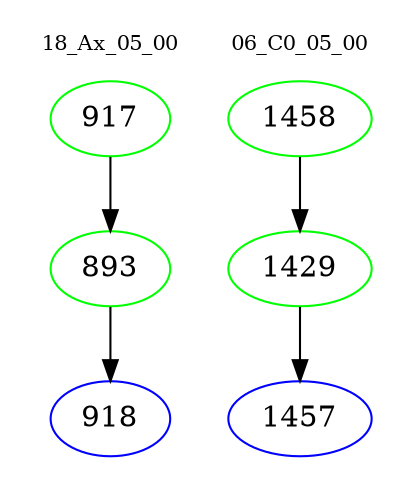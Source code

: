 digraph{
subgraph cluster_0 {
color = white
label = "18_Ax_05_00";
fontsize=10;
T0_917 [label="917", color="green"]
T0_917 -> T0_893 [color="black"]
T0_893 [label="893", color="green"]
T0_893 -> T0_918 [color="black"]
T0_918 [label="918", color="blue"]
}
subgraph cluster_1 {
color = white
label = "06_C0_05_00";
fontsize=10;
T1_1458 [label="1458", color="green"]
T1_1458 -> T1_1429 [color="black"]
T1_1429 [label="1429", color="green"]
T1_1429 -> T1_1457 [color="black"]
T1_1457 [label="1457", color="blue"]
}
}
